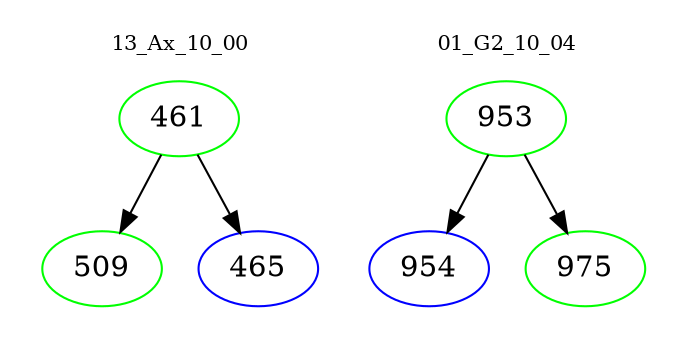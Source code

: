 digraph{
subgraph cluster_0 {
color = white
label = "13_Ax_10_00";
fontsize=10;
T0_461 [label="461", color="green"]
T0_461 -> T0_509 [color="black"]
T0_509 [label="509", color="green"]
T0_461 -> T0_465 [color="black"]
T0_465 [label="465", color="blue"]
}
subgraph cluster_1 {
color = white
label = "01_G2_10_04";
fontsize=10;
T1_953 [label="953", color="green"]
T1_953 -> T1_954 [color="black"]
T1_954 [label="954", color="blue"]
T1_953 -> T1_975 [color="black"]
T1_975 [label="975", color="green"]
}
}
